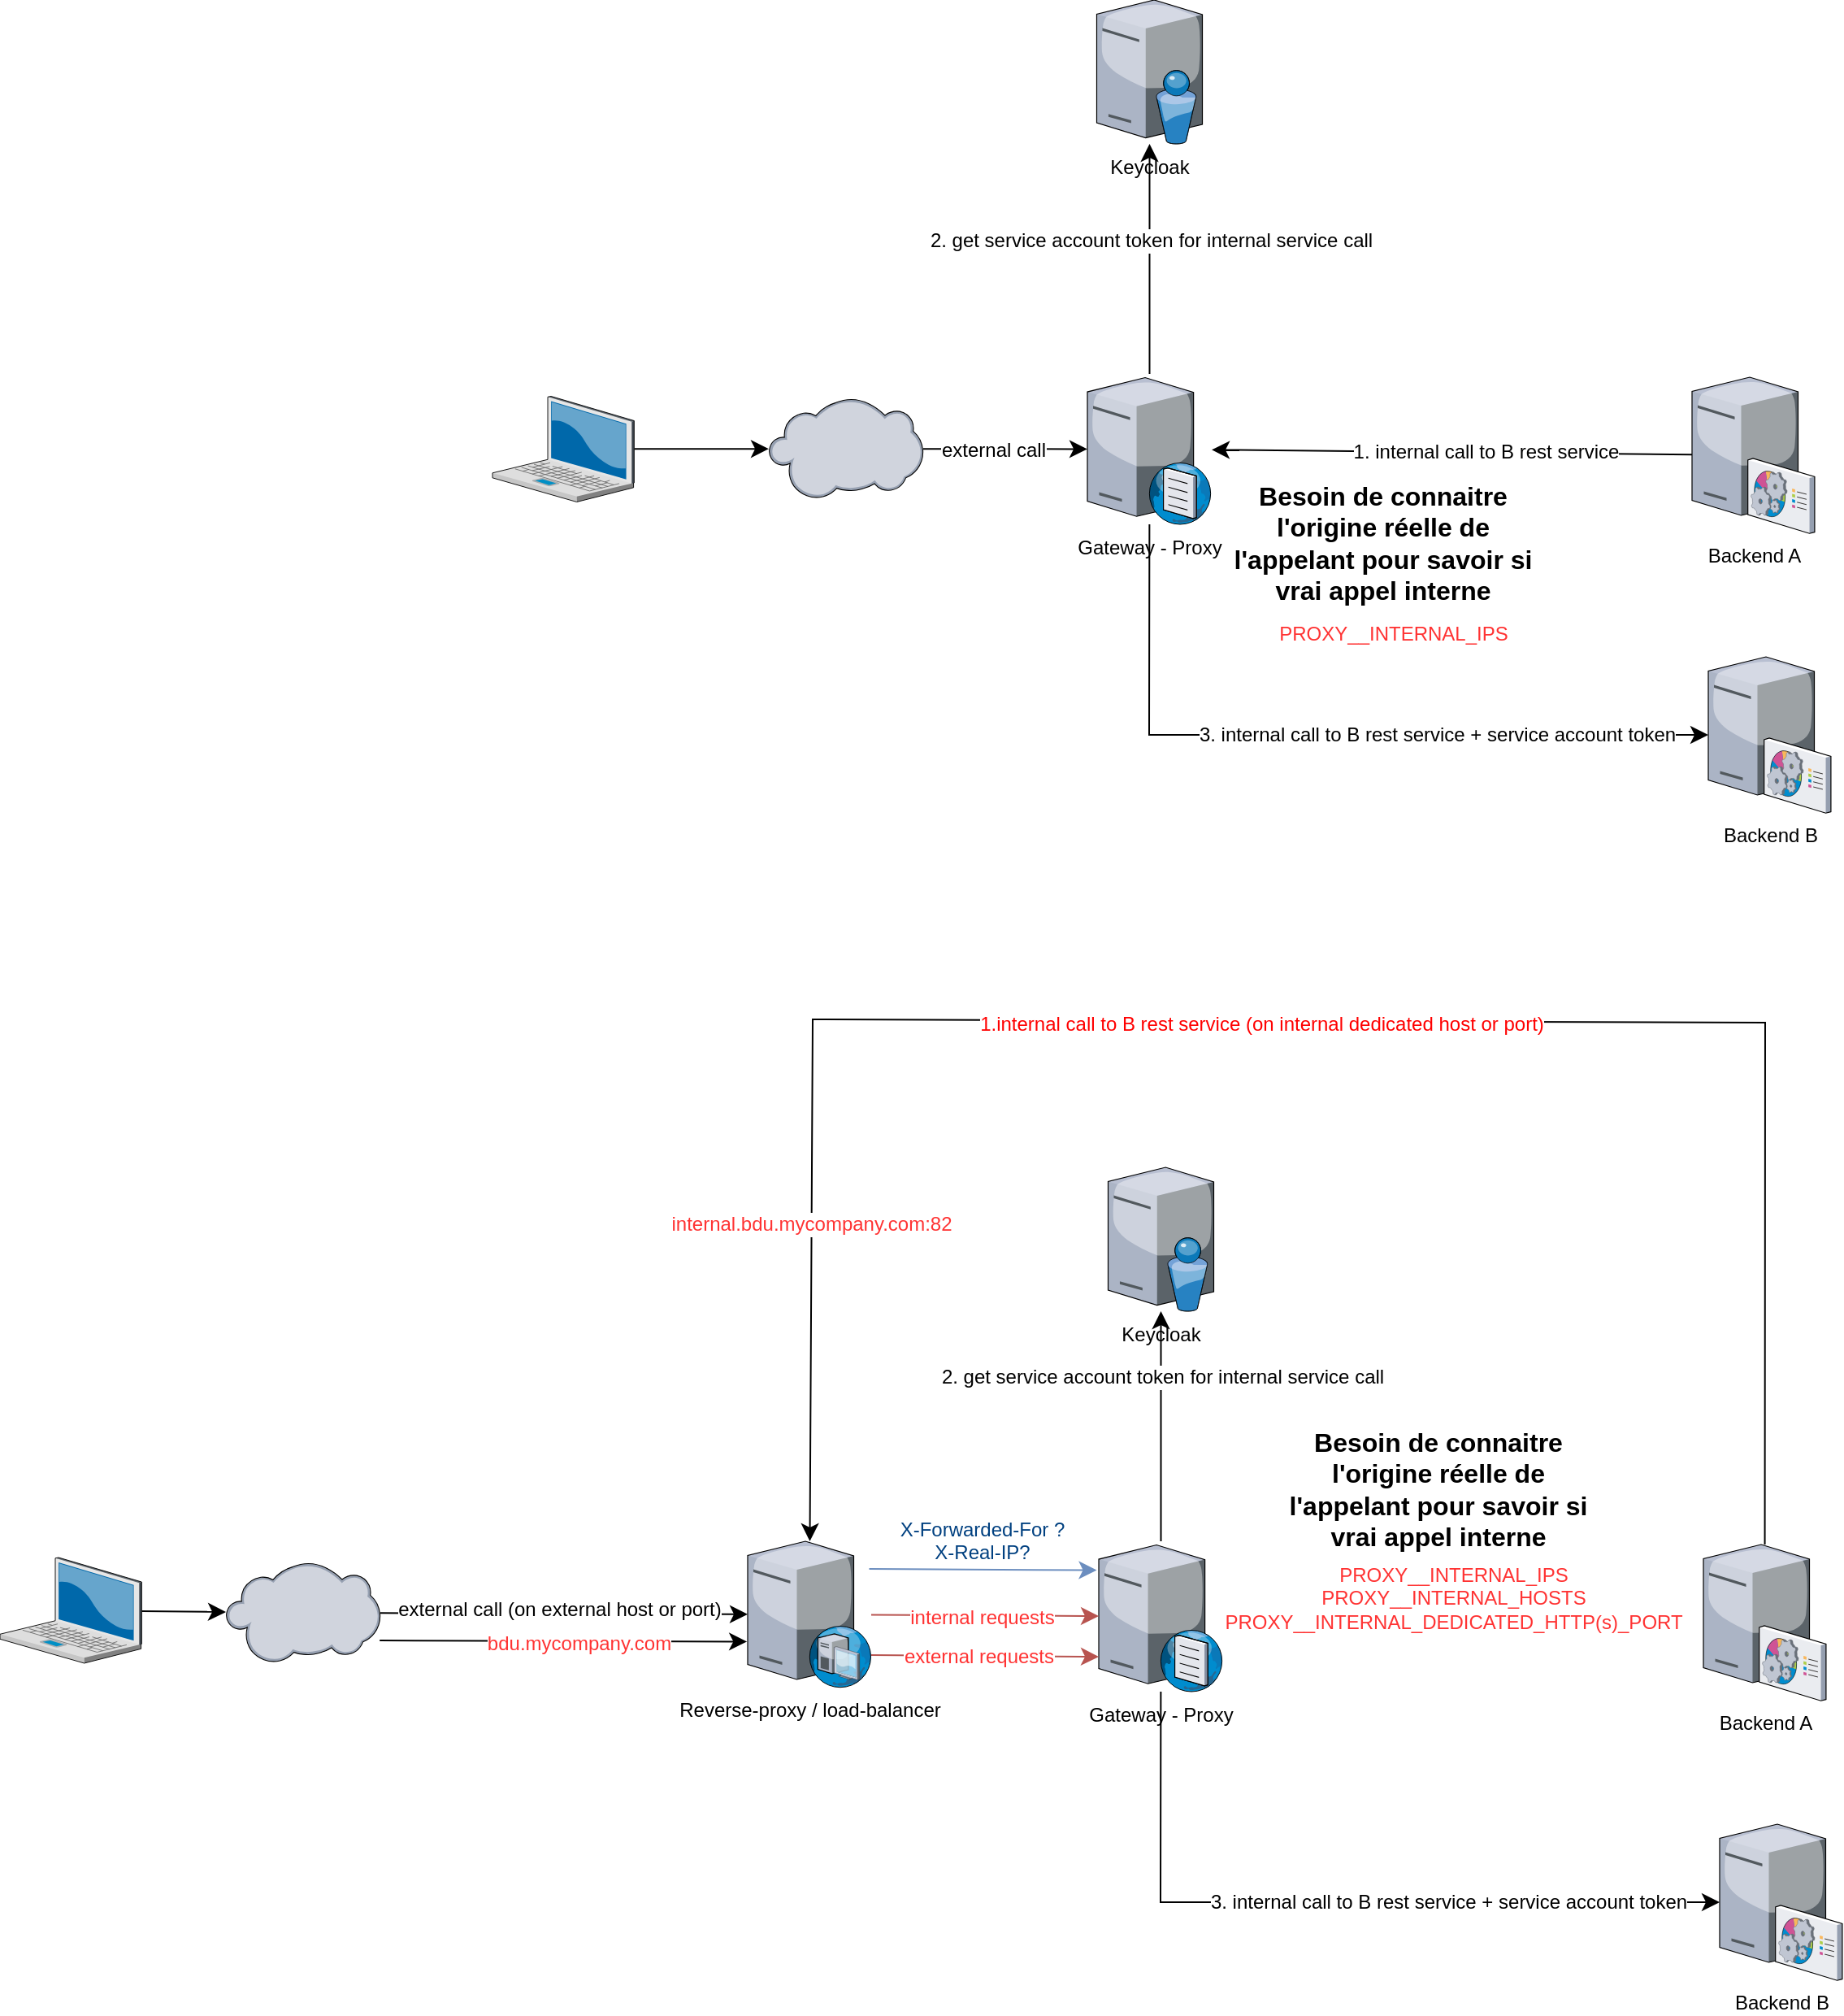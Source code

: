 <mxfile version="24.6.3" type="github">
  <diagram name="Page-1" id="iLqDgEH3peDFEOUMq_Wz">
    <mxGraphModel dx="2590" dy="1232" grid="0" gridSize="10" guides="1" tooltips="1" connect="1" arrows="1" fold="1" page="0" pageScale="1" pageWidth="827" pageHeight="1169" math="0" shadow="0">
      <root>
        <mxCell id="0" />
        <mxCell id="1" parent="0" />
        <mxCell id="EMLilNgzcVU6XajYED4--23" style="edgeStyle=none;curved=0;rounded=0;orthogonalLoop=1;jettySize=auto;html=1;fontSize=12;startSize=8;endSize=8;" edge="1" parent="1" source="EMLilNgzcVU6XajYED4--6" target="EMLilNgzcVU6XajYED4--21">
          <mxGeometry relative="1" as="geometry">
            <Array as="points">
              <mxPoint x="-139" y="276" />
            </Array>
          </mxGeometry>
        </mxCell>
        <mxCell id="EMLilNgzcVU6XajYED4--25" value="3. internal call to B rest service + service account token" style="edgeLabel;html=1;align=center;verticalAlign=middle;resizable=0;points=[];fontSize=12;" vertex="1" connectable="0" parent="EMLilNgzcVU6XajYED4--23">
          <mxGeometry x="0.225" y="-1" relative="1" as="geometry">
            <mxPoint x="16" y="-1" as="offset" />
          </mxGeometry>
        </mxCell>
        <mxCell id="EMLilNgzcVU6XajYED4--27" style="edgeStyle=none;curved=1;rounded=0;orthogonalLoop=1;jettySize=auto;html=1;fontSize=12;startSize=8;endSize=8;" edge="1" parent="1" source="EMLilNgzcVU6XajYED4--6" target="EMLilNgzcVU6XajYED4--26">
          <mxGeometry relative="1" as="geometry" />
        </mxCell>
        <mxCell id="EMLilNgzcVU6XajYED4--28" value="2. get service account token for internal service call" style="edgeLabel;html=1;align=center;verticalAlign=middle;resizable=0;points=[];fontSize=12;" vertex="1" connectable="0" parent="EMLilNgzcVU6XajYED4--27">
          <mxGeometry x="-0.177" y="1" relative="1" as="geometry">
            <mxPoint x="1" y="-24" as="offset" />
          </mxGeometry>
        </mxCell>
        <mxCell id="EMLilNgzcVU6XajYED4--6" value="Gateway - Proxy" style="verticalLabelPosition=bottom;sketch=0;aspect=fixed;html=1;verticalAlign=top;strokeColor=none;align=center;outlineConnect=0;shape=mxgraph.citrix.dns_server;rounded=1;labelBackgroundColor=none;" vertex="1" parent="1">
          <mxGeometry x="-177" y="54" width="76.5" height="92.5" as="geometry" />
        </mxCell>
        <mxCell id="EMLilNgzcVU6XajYED4--22" style="edgeStyle=none;curved=1;rounded=0;orthogonalLoop=1;jettySize=auto;html=1;fontSize=12;startSize=8;endSize=8;" edge="1" parent="1" source="EMLilNgzcVU6XajYED4--8" target="EMLilNgzcVU6XajYED4--6">
          <mxGeometry relative="1" as="geometry" />
        </mxCell>
        <mxCell id="EMLilNgzcVU6XajYED4--24" value="1. internal call to B rest service" style="edgeLabel;html=1;align=center;verticalAlign=middle;resizable=0;points=[];fontSize=12;" vertex="1" connectable="0" parent="EMLilNgzcVU6XajYED4--22">
          <mxGeometry x="-0.256" relative="1" as="geometry">
            <mxPoint x="-17" y="-1" as="offset" />
          </mxGeometry>
        </mxCell>
        <mxCell id="EMLilNgzcVU6XajYED4--8" value="Backend A" style="verticalLabelPosition=bottom;sketch=0;aspect=fixed;html=1;verticalAlign=top;strokeColor=none;align=center;outlineConnect=0;shape=mxgraph.citrix.command_center;rounded=1;labelBackgroundColor=none;" vertex="1" parent="1">
          <mxGeometry x="195" y="56" width="75.5" height="96" as="geometry" />
        </mxCell>
        <mxCell id="EMLilNgzcVU6XajYED4--9" style="edgeStyle=none;curved=1;rounded=1;orthogonalLoop=1;jettySize=auto;html=1;fontSize=12;startSize=8;endSize=8;labelBackgroundColor=none;fontColor=default;" edge="1" parent="1" source="EMLilNgzcVU6XajYED4--11" target="EMLilNgzcVU6XajYED4--6">
          <mxGeometry relative="1" as="geometry">
            <mxPoint x="-188" y="100" as="targetPoint" />
          </mxGeometry>
        </mxCell>
        <mxCell id="EMLilNgzcVU6XajYED4--20" value="external call" style="edgeLabel;html=1;align=center;verticalAlign=middle;resizable=0;points=[];fontSize=12;" vertex="1" connectable="0" parent="EMLilNgzcVU6XajYED4--9">
          <mxGeometry x="-0.148" y="-1" relative="1" as="geometry">
            <mxPoint as="offset" />
          </mxGeometry>
        </mxCell>
        <mxCell id="EMLilNgzcVU6XajYED4--11" value="" style="verticalLabelPosition=bottom;sketch=0;aspect=fixed;html=1;verticalAlign=top;strokeColor=none;align=center;outlineConnect=0;shape=mxgraph.citrix.cloud;rounded=1;labelBackgroundColor=none;" vertex="1" parent="1">
          <mxGeometry x="-373" y="69" width="95" height="62" as="geometry" />
        </mxCell>
        <mxCell id="EMLilNgzcVU6XajYED4--13" style="edgeStyle=none;curved=1;rounded=1;orthogonalLoop=1;jettySize=auto;html=1;fontSize=12;startSize=8;endSize=8;labelBackgroundColor=none;fontColor=default;" edge="1" parent="1" source="EMLilNgzcVU6XajYED4--14" target="EMLilNgzcVU6XajYED4--11">
          <mxGeometry relative="1" as="geometry" />
        </mxCell>
        <mxCell id="EMLilNgzcVU6XajYED4--14" value="" style="verticalLabelPosition=bottom;sketch=0;aspect=fixed;html=1;verticalAlign=top;strokeColor=none;align=center;outlineConnect=0;shape=mxgraph.citrix.laptop_2;rounded=1;labelBackgroundColor=none;" vertex="1" parent="1">
          <mxGeometry x="-543" y="67.75" width="87.17" height="65" as="geometry" />
        </mxCell>
        <mxCell id="EMLilNgzcVU6XajYED4--15" value="" style="shape=image;html=1;verticalAlign=top;verticalLabelPosition=bottom;labelBackgroundColor=none;imageAspect=0;aspect=fixed;image=https://cdn2.iconfinder.com/data/icons/browsers/Firefox.png;rounded=1;" vertex="1" parent="1">
          <mxGeometry x="-493" y="82.75" width="22" height="22" as="geometry" />
        </mxCell>
        <mxCell id="EMLilNgzcVU6XajYED4--21" value="Backend B" style="verticalLabelPosition=bottom;sketch=0;aspect=fixed;html=1;verticalAlign=top;strokeColor=none;align=center;outlineConnect=0;shape=mxgraph.citrix.command_center;rounded=1;labelBackgroundColor=none;" vertex="1" parent="1">
          <mxGeometry x="205" y="228" width="75.5" height="96" as="geometry" />
        </mxCell>
        <mxCell id="EMLilNgzcVU6XajYED4--26" value="Keycloak" style="verticalLabelPosition=bottom;sketch=0;aspect=fixed;html=1;verticalAlign=top;strokeColor=none;align=center;outlineConnect=0;shape=mxgraph.citrix.directory_server;" vertex="1" parent="1">
          <mxGeometry x="-171.25" y="-176" width="65" height="88.5" as="geometry" />
        </mxCell>
        <mxCell id="EMLilNgzcVU6XajYED4--30" style="edgeStyle=none;curved=0;rounded=0;orthogonalLoop=1;jettySize=auto;html=1;fontSize=12;startSize=8;endSize=8;" edge="1" parent="1" source="EMLilNgzcVU6XajYED4--34" target="EMLilNgzcVU6XajYED4--44">
          <mxGeometry relative="1" as="geometry">
            <Array as="points">
              <mxPoint x="-132" y="994" />
            </Array>
          </mxGeometry>
        </mxCell>
        <mxCell id="EMLilNgzcVU6XajYED4--31" value="3. internal call to B rest service + service account token" style="edgeLabel;html=1;align=center;verticalAlign=middle;resizable=0;points=[];fontSize=12;" vertex="1" connectable="0" parent="EMLilNgzcVU6XajYED4--30">
          <mxGeometry x="0.225" y="-1" relative="1" as="geometry">
            <mxPoint x="16" y="-1" as="offset" />
          </mxGeometry>
        </mxCell>
        <mxCell id="EMLilNgzcVU6XajYED4--32" style="edgeStyle=none;curved=1;rounded=0;orthogonalLoop=1;jettySize=auto;html=1;fontSize=12;startSize=8;endSize=8;" edge="1" parent="1" source="EMLilNgzcVU6XajYED4--34" target="EMLilNgzcVU6XajYED4--45">
          <mxGeometry relative="1" as="geometry" />
        </mxCell>
        <mxCell id="EMLilNgzcVU6XajYED4--33" value="2. get service account token for internal service call" style="edgeLabel;html=1;align=center;verticalAlign=middle;resizable=0;points=[];fontSize=12;" vertex="1" connectable="0" parent="EMLilNgzcVU6XajYED4--32">
          <mxGeometry x="-0.177" y="1" relative="1" as="geometry">
            <mxPoint x="1" y="-43" as="offset" />
          </mxGeometry>
        </mxCell>
        <mxCell id="EMLilNgzcVU6XajYED4--34" value="Gateway - Proxy" style="verticalLabelPosition=bottom;sketch=0;aspect=fixed;html=1;verticalAlign=top;strokeColor=none;align=center;outlineConnect=0;shape=mxgraph.citrix.dns_server;rounded=1;labelBackgroundColor=none;" vertex="1" parent="1">
          <mxGeometry x="-170" y="772" width="76.5" height="92.5" as="geometry" />
        </mxCell>
        <mxCell id="EMLilNgzcVU6XajYED4--53" style="edgeStyle=none;curved=0;rounded=0;orthogonalLoop=1;jettySize=auto;html=1;fontSize=12;startSize=8;endSize=8;strokeColor=default;" edge="1" parent="1" source="EMLilNgzcVU6XajYED4--37" target="EMLilNgzcVU6XajYED4--46">
          <mxGeometry relative="1" as="geometry">
            <Array as="points">
              <mxPoint x="240" y="453" />
              <mxPoint x="-346" y="451" />
            </Array>
          </mxGeometry>
        </mxCell>
        <mxCell id="EMLilNgzcVU6XajYED4--54" value="1.internal call to B rest service (on internal dedicated host or port)" style="edgeLabel;html=1;align=center;verticalAlign=middle;resizable=0;points=[];fontSize=12;fontColor=#ff0000;" vertex="1" connectable="0" parent="EMLilNgzcVU6XajYED4--53">
          <mxGeometry x="0.028" y="2" relative="1" as="geometry">
            <mxPoint as="offset" />
          </mxGeometry>
        </mxCell>
        <mxCell id="EMLilNgzcVU6XajYED4--67" value="internal.bdu.mycompany.com:82" style="edgeLabel;html=1;align=center;verticalAlign=middle;resizable=0;points=[];fontSize=12;fontColor=#FF3333;" vertex="1" connectable="0" parent="EMLilNgzcVU6XajYED4--53">
          <mxGeometry x="0.682" y="-1" relative="1" as="geometry">
            <mxPoint as="offset" />
          </mxGeometry>
        </mxCell>
        <mxCell id="EMLilNgzcVU6XajYED4--37" value="Backend A" style="verticalLabelPosition=bottom;sketch=0;aspect=fixed;html=1;verticalAlign=top;strokeColor=none;align=center;outlineConnect=0;shape=mxgraph.citrix.command_center;rounded=1;labelBackgroundColor=none;" vertex="1" parent="1">
          <mxGeometry x="202" y="774" width="75.5" height="96" as="geometry" />
        </mxCell>
        <mxCell id="EMLilNgzcVU6XajYED4--47" style="edgeStyle=none;curved=1;rounded=0;orthogonalLoop=1;jettySize=auto;html=1;fontSize=12;startSize=8;endSize=8;" edge="1" parent="1" source="EMLilNgzcVU6XajYED4--40" target="EMLilNgzcVU6XajYED4--46">
          <mxGeometry relative="1" as="geometry">
            <mxPoint x="-410" y="814.698" as="targetPoint" />
          </mxGeometry>
        </mxCell>
        <mxCell id="EMLilNgzcVU6XajYED4--49" value="external call (on external host or port)" style="edgeLabel;html=1;align=center;verticalAlign=middle;resizable=0;points=[];fontSize=12;" vertex="1" connectable="0" parent="EMLilNgzcVU6XajYED4--47">
          <mxGeometry x="0.216" relative="1" as="geometry">
            <mxPoint x="-28" y="-3" as="offset" />
          </mxGeometry>
        </mxCell>
        <mxCell id="EMLilNgzcVU6XajYED4--68" style="edgeStyle=none;curved=1;rounded=0;orthogonalLoop=1;jettySize=auto;html=1;fontSize=12;startSize=8;endSize=8;" edge="1" parent="1">
          <mxGeometry relative="1" as="geometry">
            <mxPoint x="-612.41" y="833.002" as="sourcePoint" />
            <mxPoint x="-386.41" y="833.728" as="targetPoint" />
          </mxGeometry>
        </mxCell>
        <mxCell id="EMLilNgzcVU6XajYED4--69" value="bdu.mycompany.com" style="edgeLabel;html=1;align=center;verticalAlign=middle;resizable=0;points=[];fontSize=12;fontColor=#FF3333;" vertex="1" connectable="0" parent="EMLilNgzcVU6XajYED4--68">
          <mxGeometry x="0.083" y="-1" relative="1" as="geometry">
            <mxPoint as="offset" />
          </mxGeometry>
        </mxCell>
        <mxCell id="EMLilNgzcVU6XajYED4--40" value="" style="verticalLabelPosition=bottom;sketch=0;aspect=fixed;html=1;verticalAlign=top;strokeColor=none;align=center;outlineConnect=0;shape=mxgraph.citrix.cloud;rounded=1;labelBackgroundColor=none;" vertex="1" parent="1">
          <mxGeometry x="-707" y="785" width="95" height="62" as="geometry" />
        </mxCell>
        <mxCell id="EMLilNgzcVU6XajYED4--41" style="edgeStyle=none;curved=1;rounded=1;orthogonalLoop=1;jettySize=auto;html=1;fontSize=12;startSize=8;endSize=8;labelBackgroundColor=none;fontColor=default;" edge="1" parent="1" source="EMLilNgzcVU6XajYED4--42" target="EMLilNgzcVU6XajYED4--40">
          <mxGeometry relative="1" as="geometry" />
        </mxCell>
        <mxCell id="EMLilNgzcVU6XajYED4--42" value="" style="verticalLabelPosition=bottom;sketch=0;aspect=fixed;html=1;verticalAlign=top;strokeColor=none;align=center;outlineConnect=0;shape=mxgraph.citrix.laptop_2;rounded=1;labelBackgroundColor=none;" vertex="1" parent="1">
          <mxGeometry x="-846" y="782" width="87.17" height="65" as="geometry" />
        </mxCell>
        <mxCell id="EMLilNgzcVU6XajYED4--43" value="" style="shape=image;html=1;verticalAlign=top;verticalLabelPosition=bottom;labelBackgroundColor=none;imageAspect=0;aspect=fixed;image=https://cdn2.iconfinder.com/data/icons/browsers/Firefox.png;rounded=1;" vertex="1" parent="1">
          <mxGeometry x="-800" y="800.75" width="22" height="22" as="geometry" />
        </mxCell>
        <mxCell id="EMLilNgzcVU6XajYED4--44" value="Backend B" style="verticalLabelPosition=bottom;sketch=0;aspect=fixed;html=1;verticalAlign=top;strokeColor=none;align=center;outlineConnect=0;shape=mxgraph.citrix.command_center;rounded=1;labelBackgroundColor=none;" vertex="1" parent="1">
          <mxGeometry x="212" y="946" width="75.5" height="96" as="geometry" />
        </mxCell>
        <mxCell id="EMLilNgzcVU6XajYED4--45" value="Keycloak" style="verticalLabelPosition=bottom;sketch=0;aspect=fixed;html=1;verticalAlign=top;strokeColor=none;align=center;outlineConnect=0;shape=mxgraph.citrix.directory_server;" vertex="1" parent="1">
          <mxGeometry x="-164.25" y="542" width="65" height="88.5" as="geometry" />
        </mxCell>
        <mxCell id="EMLilNgzcVU6XajYED4--60" style="edgeStyle=none;curved=1;rounded=0;orthogonalLoop=1;jettySize=auto;html=1;fontSize=12;startSize=8;endSize=8;fillColor=#f8cecc;strokeColor=#b85450;" edge="1" parent="1" source="EMLilNgzcVU6XajYED4--46" target="EMLilNgzcVU6XajYED4--34">
          <mxGeometry relative="1" as="geometry" />
        </mxCell>
        <mxCell id="EMLilNgzcVU6XajYED4--61" value="internal requests" style="edgeLabel;html=1;align=center;verticalAlign=middle;resizable=0;points=[];fontSize=12;fontColor=#FF3333;" vertex="1" connectable="0" parent="EMLilNgzcVU6XajYED4--60">
          <mxGeometry x="-0.157" y="-4" relative="1" as="geometry">
            <mxPoint x="9" y="-3" as="offset" />
          </mxGeometry>
        </mxCell>
        <mxCell id="EMLilNgzcVU6XajYED4--62" style="edgeStyle=none;curved=1;rounded=0;orthogonalLoop=1;jettySize=auto;html=1;fontSize=12;startSize=8;endSize=8;fillColor=#f8cecc;strokeColor=#b85450;" edge="1" parent="1">
          <mxGeometry relative="1" as="geometry">
            <mxPoint x="-310" y="842.0" as="sourcePoint" />
            <mxPoint x="-170" y="843" as="targetPoint" />
          </mxGeometry>
        </mxCell>
        <mxCell id="EMLilNgzcVU6XajYED4--63" value="external requests" style="edgeLabel;html=1;align=center;verticalAlign=middle;resizable=0;points=[];fontSize=12;fontColor=#FF3333;" vertex="1" connectable="0" parent="EMLilNgzcVU6XajYED4--62">
          <mxGeometry x="0.243" relative="1" as="geometry">
            <mxPoint x="-21" as="offset" />
          </mxGeometry>
        </mxCell>
        <mxCell id="EMLilNgzcVU6XajYED4--65" style="edgeStyle=none;curved=1;rounded=0;orthogonalLoop=1;jettySize=auto;html=1;fontSize=12;startSize=8;endSize=8;fillColor=#dae8fc;strokeColor=#6c8ebf;" edge="1" parent="1">
          <mxGeometry relative="1" as="geometry">
            <mxPoint x="-311.25" y="789.0" as="sourcePoint" />
            <mxPoint x="-171.25" y="789.809" as="targetPoint" />
          </mxGeometry>
        </mxCell>
        <mxCell id="EMLilNgzcVU6XajYED4--46" value="Reverse-proxy / load-balancer" style="verticalLabelPosition=bottom;sketch=0;aspect=fixed;html=1;verticalAlign=top;strokeColor=none;align=center;outlineConnect=0;shape=mxgraph.citrix.dhcp_server;rounded=1;labelBackgroundColor=none;" vertex="1" parent="1">
          <mxGeometry x="-386" y="772" width="76" height="90" as="geometry" />
        </mxCell>
        <mxCell id="EMLilNgzcVU6XajYED4--51" value="X-Forwarded-For ?&lt;br&gt;X-Real-IP?&lt;div&gt;&lt;br/&gt;&lt;/div&gt;" style="edgeLabel;html=1;align=center;verticalAlign=middle;resizable=0;points=[];fontSize=12;rounded=1;labelBackgroundColor=none;fontColor=#004080;" vertex="1" connectable="0" parent="1">
          <mxGeometry x="-242.001" y="778.996" as="geometry" />
        </mxCell>
        <mxCell id="EMLilNgzcVU6XajYED4--55" value="Besoin de connaitre l&#39;origine réelle de l&#39;appelant pour savoir si vrai appel interne" style="text;strokeColor=none;fillColor=none;html=1;align=center;verticalAlign=middle;whiteSpace=wrap;rounded=0;fontSize=16;fontStyle=1" vertex="1" parent="1">
          <mxGeometry x="-66" y="708" width="210" height="64" as="geometry" />
        </mxCell>
        <mxCell id="EMLilNgzcVU6XajYED4--56" value="&lt;font color=&quot;#ff3333&quot;&gt;PROXY__INTERNAL_IPS&lt;br&gt;PROXY__INTERNAL_HOSTS&lt;br&gt;PROXY__INTERNAL_DEDICATED_HTTP(s)_PORT&lt;/font&gt;" style="edgeLabel;html=1;align=center;verticalAlign=middle;resizable=0;points=[];fontSize=12;rounded=1;labelBackgroundColor=none;fontColor=#004080;" vertex="1" connectable="0" parent="1">
          <mxGeometry x="41.999" y="799.996" as="geometry">
            <mxPoint x="6" y="7" as="offset" />
          </mxGeometry>
        </mxCell>
        <mxCell id="EMLilNgzcVU6XajYED4--57" value="Besoin de connaitre l&#39;origine réelle de l&#39;appelant pour savoir si vrai appel interne" style="text;strokeColor=none;fillColor=none;html=1;align=center;verticalAlign=middle;whiteSpace=wrap;rounded=0;fontSize=16;fontStyle=1" vertex="1" parent="1">
          <mxGeometry x="-100.5" y="126" width="210" height="64" as="geometry" />
        </mxCell>
        <mxCell id="EMLilNgzcVU6XajYED4--58" value="&lt;font color=&quot;#ff3333&quot;&gt;PROXY__INTERNAL_IPS&lt;br&gt;&lt;/font&gt;" style="edgeLabel;html=1;align=center;verticalAlign=middle;resizable=0;points=[];fontSize=12;rounded=1;labelBackgroundColor=none;fontColor=#004080;" vertex="1" connectable="0" parent="1">
          <mxGeometry x="4.499" y="206.996" as="geometry">
            <mxPoint x="6" y="7" as="offset" />
          </mxGeometry>
        </mxCell>
      </root>
    </mxGraphModel>
  </diagram>
</mxfile>
